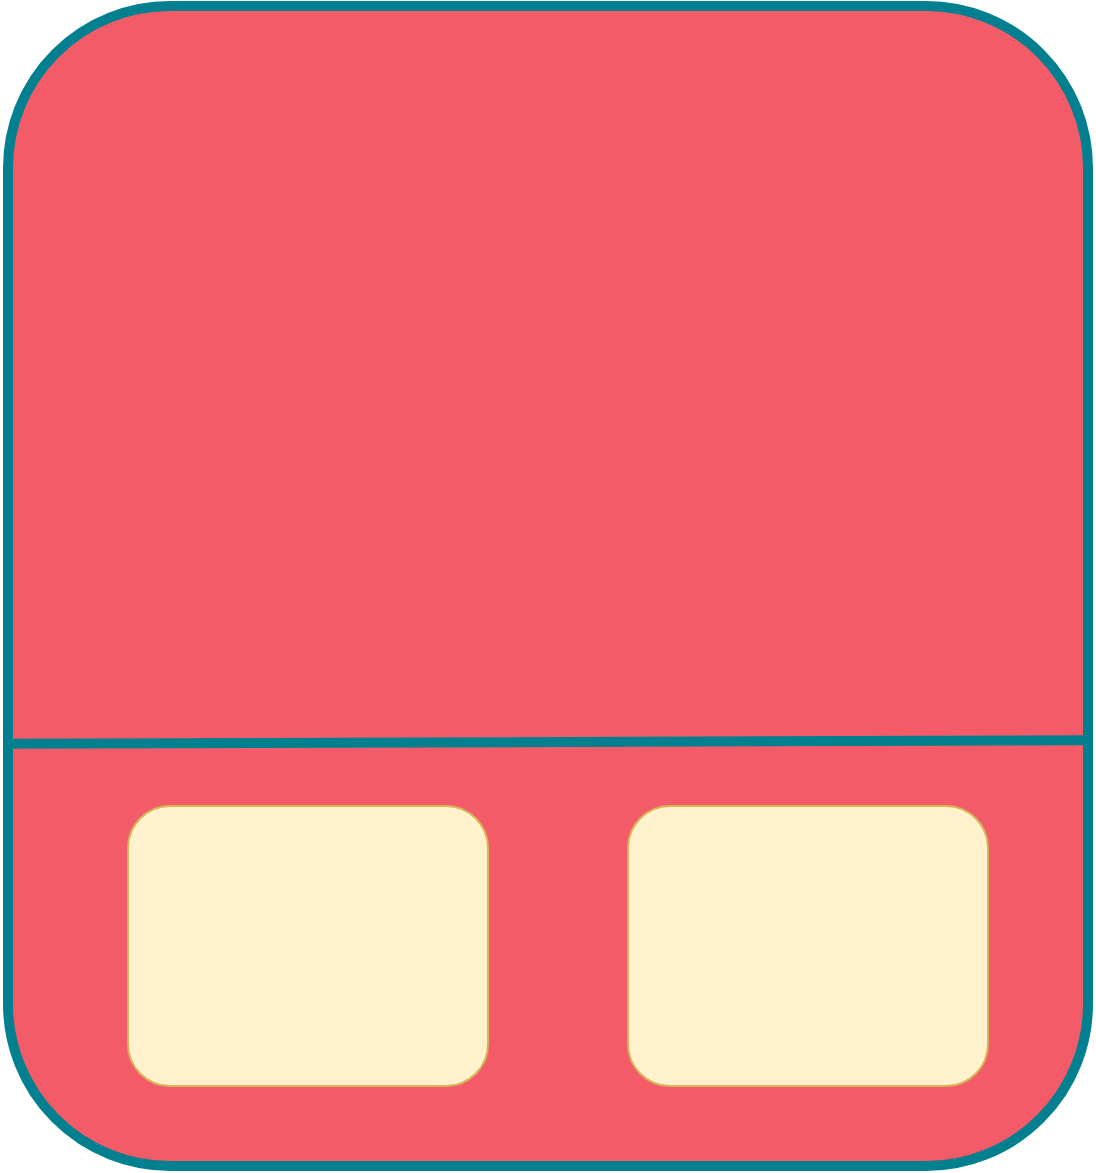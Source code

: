 <mxfile version="21.1.7" type="github">
  <diagram name="第 1 页" id="P6NPqrdBU4XBKCTYdZDC">
    <mxGraphModel dx="792" dy="1113" grid="1" gridSize="10" guides="1" tooltips="1" connect="1" arrows="1" fold="1" page="1" pageScale="1" pageWidth="827" pageHeight="1169" math="0" shadow="0">
      <root>
        <mxCell id="0" />
        <mxCell id="1" parent="0" />
        <mxCell id="0sjRXNX74dzqgtZcU_p3-1" value="" style="rounded=1;whiteSpace=wrap;html=1;labelBackgroundColor=none;fillColor=#F45B69;strokeColor=#028090;fontColor=#E4FDE1;strokeWidth=5;" vertex="1" parent="1">
          <mxGeometry x="140" y="190" width="540" height="580" as="geometry" />
        </mxCell>
        <mxCell id="0sjRXNX74dzqgtZcU_p3-2" value="" style="endArrow=none;html=1;rounded=0;exitX=-0.002;exitY=0.636;exitDx=0;exitDy=0;exitPerimeter=0;entryX=0.998;entryY=0.633;entryDx=0;entryDy=0;entryPerimeter=0;labelBackgroundColor=none;strokeColor=#028090;fontColor=default;strokeWidth=5;" edge="1" parent="1" source="0sjRXNX74dzqgtZcU_p3-1" target="0sjRXNX74dzqgtZcU_p3-1">
          <mxGeometry width="50" height="50" relative="1" as="geometry">
            <mxPoint x="380" y="590" as="sourcePoint" />
            <mxPoint x="430" y="540" as="targetPoint" />
          </mxGeometry>
        </mxCell>
        <mxCell id="0sjRXNX74dzqgtZcU_p3-3" value="" style="rounded=1;whiteSpace=wrap;html=1;strokeColor=#d6b656;fillColor=#fff2cc;" vertex="1" parent="1">
          <mxGeometry x="200" y="590" width="180" height="140" as="geometry" />
        </mxCell>
        <mxCell id="0sjRXNX74dzqgtZcU_p3-5" value="" style="rounded=1;whiteSpace=wrap;html=1;strokeColor=#d6b656;fillColor=#FFF2CC;" vertex="1" parent="1">
          <mxGeometry x="450" y="590" width="180" height="140" as="geometry" />
        </mxCell>
      </root>
    </mxGraphModel>
  </diagram>
</mxfile>
